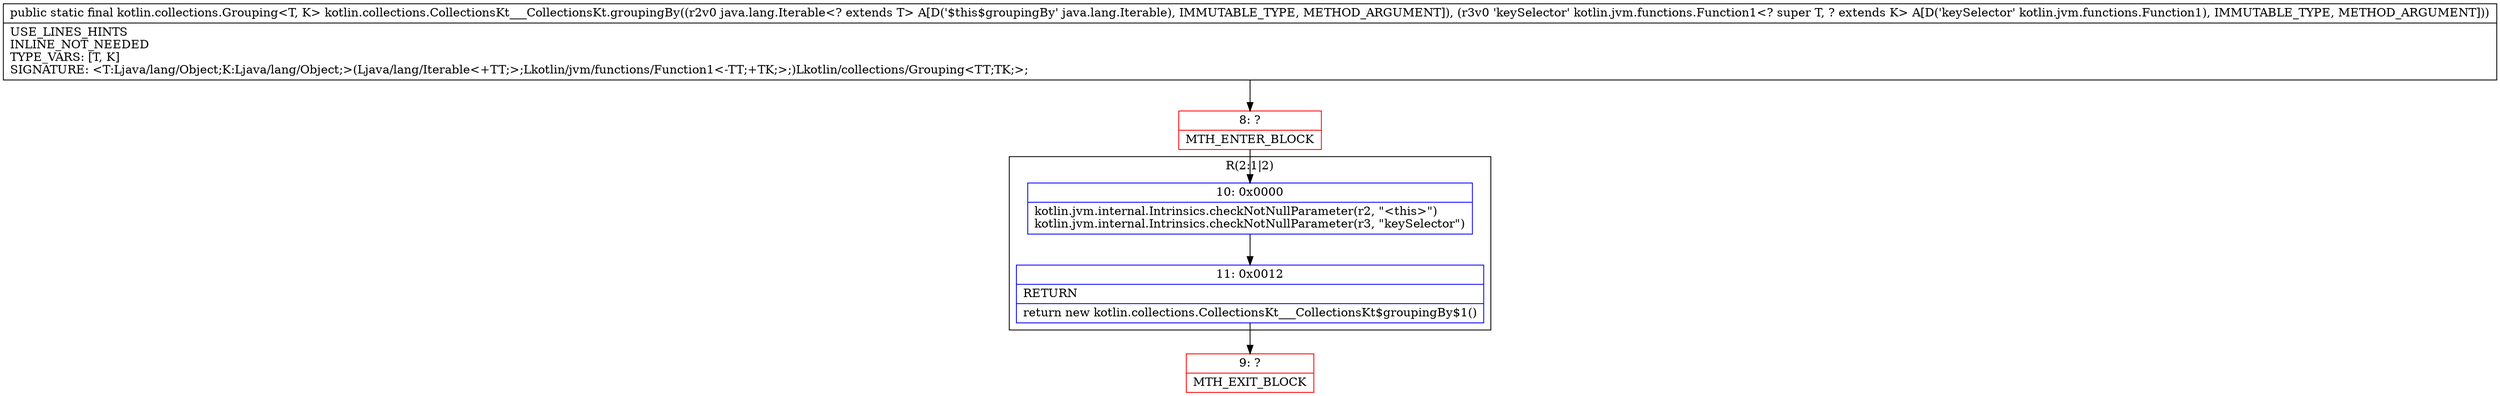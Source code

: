 digraph "CFG forkotlin.collections.CollectionsKt___CollectionsKt.groupingBy(Ljava\/lang\/Iterable;Lkotlin\/jvm\/functions\/Function1;)Lkotlin\/collections\/Grouping;" {
subgraph cluster_Region_262511231 {
label = "R(2:1|2)";
node [shape=record,color=blue];
Node_10 [shape=record,label="{10\:\ 0x0000|kotlin.jvm.internal.Intrinsics.checkNotNullParameter(r2, \"\<this\>\")\lkotlin.jvm.internal.Intrinsics.checkNotNullParameter(r3, \"keySelector\")\l}"];
Node_11 [shape=record,label="{11\:\ 0x0012|RETURN\l|return new kotlin.collections.CollectionsKt___CollectionsKt$groupingBy$1()\l}"];
}
Node_8 [shape=record,color=red,label="{8\:\ ?|MTH_ENTER_BLOCK\l}"];
Node_9 [shape=record,color=red,label="{9\:\ ?|MTH_EXIT_BLOCK\l}"];
MethodNode[shape=record,label="{public static final kotlin.collections.Grouping\<T, K\> kotlin.collections.CollectionsKt___CollectionsKt.groupingBy((r2v0 java.lang.Iterable\<? extends T\> A[D('$this$groupingBy' java.lang.Iterable), IMMUTABLE_TYPE, METHOD_ARGUMENT]), (r3v0 'keySelector' kotlin.jvm.functions.Function1\<? super T, ? extends K\> A[D('keySelector' kotlin.jvm.functions.Function1), IMMUTABLE_TYPE, METHOD_ARGUMENT]))  | USE_LINES_HINTS\lINLINE_NOT_NEEDED\lTYPE_VARS: [T, K]\lSIGNATURE: \<T:Ljava\/lang\/Object;K:Ljava\/lang\/Object;\>(Ljava\/lang\/Iterable\<+TT;\>;Lkotlin\/jvm\/functions\/Function1\<\-TT;+TK;\>;)Lkotlin\/collections\/Grouping\<TT;TK;\>;\l}"];
MethodNode -> Node_8;Node_10 -> Node_11;
Node_11 -> Node_9;
Node_8 -> Node_10;
}

